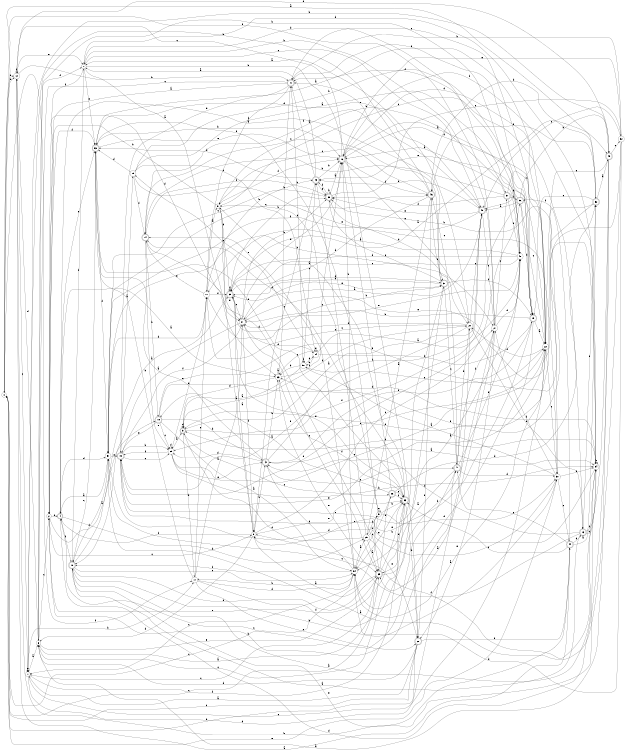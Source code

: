 digraph n44_1 {
__start0 [label="" shape="none"];

rankdir=LR;
size="8,5";

s0 [style="filled", color="black", fillcolor="white" shape="circle", label="0"];
s1 [style="filled", color="black", fillcolor="white" shape="circle", label="1"];
s2 [style="filled", color="black", fillcolor="white" shape="circle", label="2"];
s3 [style="rounded,filled", color="black", fillcolor="white" shape="doublecircle", label="3"];
s4 [style="rounded,filled", color="black", fillcolor="white" shape="doublecircle", label="4"];
s5 [style="filled", color="black", fillcolor="white" shape="circle", label="5"];
s6 [style="filled", color="black", fillcolor="white" shape="circle", label="6"];
s7 [style="filled", color="black", fillcolor="white" shape="circle", label="7"];
s8 [style="filled", color="black", fillcolor="white" shape="circle", label="8"];
s9 [style="filled", color="black", fillcolor="white" shape="circle", label="9"];
s10 [style="rounded,filled", color="black", fillcolor="white" shape="doublecircle", label="10"];
s11 [style="filled", color="black", fillcolor="white" shape="circle", label="11"];
s12 [style="filled", color="black", fillcolor="white" shape="circle", label="12"];
s13 [style="rounded,filled", color="black", fillcolor="white" shape="doublecircle", label="13"];
s14 [style="rounded,filled", color="black", fillcolor="white" shape="doublecircle", label="14"];
s15 [style="filled", color="black", fillcolor="white" shape="circle", label="15"];
s16 [style="rounded,filled", color="black", fillcolor="white" shape="doublecircle", label="16"];
s17 [style="filled", color="black", fillcolor="white" shape="circle", label="17"];
s18 [style="rounded,filled", color="black", fillcolor="white" shape="doublecircle", label="18"];
s19 [style="rounded,filled", color="black", fillcolor="white" shape="doublecircle", label="19"];
s20 [style="filled", color="black", fillcolor="white" shape="circle", label="20"];
s21 [style="filled", color="black", fillcolor="white" shape="circle", label="21"];
s22 [style="filled", color="black", fillcolor="white" shape="circle", label="22"];
s23 [style="filled", color="black", fillcolor="white" shape="circle", label="23"];
s24 [style="filled", color="black", fillcolor="white" shape="circle", label="24"];
s25 [style="filled", color="black", fillcolor="white" shape="circle", label="25"];
s26 [style="rounded,filled", color="black", fillcolor="white" shape="doublecircle", label="26"];
s27 [style="filled", color="black", fillcolor="white" shape="circle", label="27"];
s28 [style="rounded,filled", color="black", fillcolor="white" shape="doublecircle", label="28"];
s29 [style="filled", color="black", fillcolor="white" shape="circle", label="29"];
s30 [style="filled", color="black", fillcolor="white" shape="circle", label="30"];
s31 [style="rounded,filled", color="black", fillcolor="white" shape="doublecircle", label="31"];
s32 [style="filled", color="black", fillcolor="white" shape="circle", label="32"];
s33 [style="rounded,filled", color="black", fillcolor="white" shape="doublecircle", label="33"];
s34 [style="filled", color="black", fillcolor="white" shape="circle", label="34"];
s35 [style="rounded,filled", color="black", fillcolor="white" shape="doublecircle", label="35"];
s36 [style="rounded,filled", color="black", fillcolor="white" shape="doublecircle", label="36"];
s37 [style="rounded,filled", color="black", fillcolor="white" shape="doublecircle", label="37"];
s38 [style="rounded,filled", color="black", fillcolor="white" shape="doublecircle", label="38"];
s39 [style="rounded,filled", color="black", fillcolor="white" shape="doublecircle", label="39"];
s40 [style="filled", color="black", fillcolor="white" shape="circle", label="40"];
s41 [style="rounded,filled", color="black", fillcolor="white" shape="doublecircle", label="41"];
s42 [style="rounded,filled", color="black", fillcolor="white" shape="doublecircle", label="42"];
s43 [style="rounded,filled", color="black", fillcolor="white" shape="doublecircle", label="43"];
s44 [style="rounded,filled", color="black", fillcolor="white" shape="doublecircle", label="44"];
s45 [style="rounded,filled", color="black", fillcolor="white" shape="doublecircle", label="45"];
s46 [style="rounded,filled", color="black", fillcolor="white" shape="doublecircle", label="46"];
s47 [style="rounded,filled", color="black", fillcolor="white" shape="doublecircle", label="47"];
s48 [style="rounded,filled", color="black", fillcolor="white" shape="doublecircle", label="48"];
s49 [style="rounded,filled", color="black", fillcolor="white" shape="doublecircle", label="49"];
s50 [style="filled", color="black", fillcolor="white" shape="circle", label="50"];
s51 [style="filled", color="black", fillcolor="white" shape="circle", label="51"];
s52 [style="rounded,filled", color="black", fillcolor="white" shape="doublecircle", label="52"];
s53 [style="rounded,filled", color="black", fillcolor="white" shape="doublecircle", label="53"];
s54 [style="filled", color="black", fillcolor="white" shape="circle", label="54"];
s0 -> s52 [label="a"];
s0 -> s12 [label="b"];
s0 -> s35 [label="c"];
s0 -> s12 [label="d"];
s0 -> s30 [label="e"];
s0 -> s17 [label="f"];
s1 -> s6 [label="a"];
s1 -> s17 [label="b"];
s1 -> s22 [label="c"];
s1 -> s20 [label="d"];
s1 -> s1 [label="e"];
s1 -> s33 [label="f"];
s2 -> s18 [label="a"];
s2 -> s47 [label="b"];
s2 -> s8 [label="c"];
s2 -> s23 [label="d"];
s2 -> s4 [label="e"];
s2 -> s53 [label="f"];
s3 -> s45 [label="a"];
s3 -> s17 [label="b"];
s3 -> s26 [label="c"];
s3 -> s3 [label="d"];
s3 -> s22 [label="e"];
s3 -> s20 [label="f"];
s4 -> s23 [label="a"];
s4 -> s25 [label="b"];
s4 -> s47 [label="c"];
s4 -> s51 [label="d"];
s4 -> s53 [label="e"];
s4 -> s10 [label="f"];
s5 -> s40 [label="a"];
s5 -> s33 [label="b"];
s5 -> s0 [label="c"];
s5 -> s9 [label="d"];
s5 -> s5 [label="e"];
s5 -> s53 [label="f"];
s6 -> s33 [label="a"];
s6 -> s40 [label="b"];
s6 -> s2 [label="c"];
s6 -> s12 [label="d"];
s6 -> s35 [label="e"];
s6 -> s7 [label="f"];
s7 -> s21 [label="a"];
s7 -> s28 [label="b"];
s7 -> s45 [label="c"];
s7 -> s37 [label="d"];
s7 -> s53 [label="e"];
s7 -> s2 [label="f"];
s8 -> s39 [label="a"];
s8 -> s42 [label="b"];
s8 -> s36 [label="c"];
s8 -> s6 [label="d"];
s8 -> s33 [label="e"];
s8 -> s4 [label="f"];
s9 -> s8 [label="a"];
s9 -> s2 [label="b"];
s9 -> s13 [label="c"];
s9 -> s39 [label="d"];
s9 -> s21 [label="e"];
s9 -> s16 [label="f"];
s10 -> s39 [label="a"];
s10 -> s30 [label="b"];
s10 -> s54 [label="c"];
s10 -> s35 [label="d"];
s10 -> s34 [label="e"];
s10 -> s7 [label="f"];
s11 -> s9 [label="a"];
s11 -> s43 [label="b"];
s11 -> s31 [label="c"];
s11 -> s29 [label="d"];
s11 -> s14 [label="e"];
s11 -> s39 [label="f"];
s12 -> s44 [label="a"];
s12 -> s41 [label="b"];
s12 -> s1 [label="c"];
s12 -> s49 [label="d"];
s12 -> s7 [label="e"];
s12 -> s12 [label="f"];
s13 -> s10 [label="a"];
s13 -> s34 [label="b"];
s13 -> s51 [label="c"];
s13 -> s42 [label="d"];
s13 -> s52 [label="e"];
s13 -> s34 [label="f"];
s14 -> s45 [label="a"];
s14 -> s18 [label="b"];
s14 -> s31 [label="c"];
s14 -> s35 [label="d"];
s14 -> s29 [label="e"];
s14 -> s38 [label="f"];
s15 -> s40 [label="a"];
s15 -> s19 [label="b"];
s15 -> s24 [label="c"];
s15 -> s53 [label="d"];
s15 -> s30 [label="e"];
s15 -> s14 [label="f"];
s16 -> s19 [label="a"];
s16 -> s54 [label="b"];
s16 -> s12 [label="c"];
s16 -> s22 [label="d"];
s16 -> s20 [label="e"];
s16 -> s46 [label="f"];
s17 -> s21 [label="a"];
s17 -> s53 [label="b"];
s17 -> s28 [label="c"];
s17 -> s54 [label="d"];
s17 -> s11 [label="e"];
s17 -> s31 [label="f"];
s18 -> s54 [label="a"];
s18 -> s42 [label="b"];
s18 -> s29 [label="c"];
s18 -> s34 [label="d"];
s18 -> s48 [label="e"];
s18 -> s34 [label="f"];
s19 -> s22 [label="a"];
s19 -> s21 [label="b"];
s19 -> s41 [label="c"];
s19 -> s54 [label="d"];
s19 -> s8 [label="e"];
s19 -> s42 [label="f"];
s20 -> s7 [label="a"];
s20 -> s13 [label="b"];
s20 -> s11 [label="c"];
s20 -> s39 [label="d"];
s20 -> s45 [label="e"];
s20 -> s48 [label="f"];
s21 -> s10 [label="a"];
s21 -> s38 [label="b"];
s21 -> s35 [label="c"];
s21 -> s16 [label="d"];
s21 -> s31 [label="e"];
s21 -> s8 [label="f"];
s22 -> s54 [label="a"];
s22 -> s45 [label="b"];
s22 -> s30 [label="c"];
s22 -> s16 [label="d"];
s22 -> s48 [label="e"];
s22 -> s20 [label="f"];
s23 -> s23 [label="a"];
s23 -> s41 [label="b"];
s23 -> s24 [label="c"];
s23 -> s3 [label="d"];
s23 -> s35 [label="e"];
s23 -> s16 [label="f"];
s24 -> s40 [label="a"];
s24 -> s50 [label="b"];
s24 -> s15 [label="c"];
s24 -> s21 [label="d"];
s24 -> s24 [label="e"];
s24 -> s19 [label="f"];
s25 -> s35 [label="a"];
s25 -> s5 [label="b"];
s25 -> s43 [label="c"];
s25 -> s3 [label="d"];
s25 -> s28 [label="e"];
s25 -> s5 [label="f"];
s26 -> s18 [label="a"];
s26 -> s16 [label="b"];
s26 -> s54 [label="c"];
s26 -> s52 [label="d"];
s26 -> s33 [label="e"];
s26 -> s33 [label="f"];
s27 -> s35 [label="a"];
s27 -> s7 [label="b"];
s27 -> s37 [label="c"];
s27 -> s40 [label="d"];
s27 -> s28 [label="e"];
s27 -> s0 [label="f"];
s28 -> s1 [label="a"];
s28 -> s0 [label="b"];
s28 -> s0 [label="c"];
s28 -> s6 [label="d"];
s28 -> s44 [label="e"];
s28 -> s46 [label="f"];
s29 -> s3 [label="a"];
s29 -> s34 [label="b"];
s29 -> s22 [label="c"];
s29 -> s29 [label="d"];
s29 -> s42 [label="e"];
s29 -> s48 [label="f"];
s30 -> s50 [label="a"];
s30 -> s38 [label="b"];
s30 -> s44 [label="c"];
s30 -> s51 [label="d"];
s30 -> s34 [label="e"];
s30 -> s27 [label="f"];
s31 -> s4 [label="a"];
s31 -> s54 [label="b"];
s31 -> s47 [label="c"];
s31 -> s39 [label="d"];
s31 -> s38 [label="e"];
s31 -> s19 [label="f"];
s32 -> s51 [label="a"];
s32 -> s41 [label="b"];
s32 -> s45 [label="c"];
s32 -> s54 [label="d"];
s32 -> s16 [label="e"];
s32 -> s23 [label="f"];
s33 -> s9 [label="a"];
s33 -> s28 [label="b"];
s33 -> s6 [label="c"];
s33 -> s14 [label="d"];
s33 -> s54 [label="e"];
s33 -> s23 [label="f"];
s34 -> s10 [label="a"];
s34 -> s34 [label="b"];
s34 -> s3 [label="c"];
s34 -> s7 [label="d"];
s34 -> s48 [label="e"];
s34 -> s16 [label="f"];
s35 -> s8 [label="a"];
s35 -> s33 [label="b"];
s35 -> s1 [label="c"];
s35 -> s26 [label="d"];
s35 -> s2 [label="e"];
s35 -> s27 [label="f"];
s36 -> s45 [label="a"];
s36 -> s49 [label="b"];
s36 -> s22 [label="c"];
s36 -> s19 [label="d"];
s36 -> s43 [label="e"];
s36 -> s29 [label="f"];
s37 -> s16 [label="a"];
s37 -> s14 [label="b"];
s37 -> s22 [label="c"];
s37 -> s36 [label="d"];
s37 -> s40 [label="e"];
s37 -> s38 [label="f"];
s38 -> s16 [label="a"];
s38 -> s38 [label="b"];
s38 -> s51 [label="c"];
s38 -> s20 [label="d"];
s38 -> s32 [label="e"];
s38 -> s43 [label="f"];
s39 -> s49 [label="a"];
s39 -> s38 [label="b"];
s39 -> s21 [label="c"];
s39 -> s31 [label="d"];
s39 -> s33 [label="e"];
s39 -> s39 [label="f"];
s40 -> s11 [label="a"];
s40 -> s9 [label="b"];
s40 -> s39 [label="c"];
s40 -> s39 [label="d"];
s40 -> s21 [label="e"];
s40 -> s41 [label="f"];
s41 -> s2 [label="a"];
s41 -> s50 [label="b"];
s41 -> s6 [label="c"];
s41 -> s48 [label="d"];
s41 -> s19 [label="e"];
s41 -> s11 [label="f"];
s42 -> s34 [label="a"];
s42 -> s23 [label="b"];
s42 -> s47 [label="c"];
s42 -> s29 [label="d"];
s42 -> s53 [label="e"];
s42 -> s45 [label="f"];
s43 -> s7 [label="a"];
s43 -> s16 [label="b"];
s43 -> s8 [label="c"];
s43 -> s53 [label="d"];
s43 -> s38 [label="e"];
s43 -> s41 [label="f"];
s44 -> s52 [label="a"];
s44 -> s12 [label="b"];
s44 -> s33 [label="c"];
s44 -> s13 [label="d"];
s44 -> s47 [label="e"];
s44 -> s36 [label="f"];
s45 -> s39 [label="a"];
s45 -> s43 [label="b"];
s45 -> s27 [label="c"];
s45 -> s53 [label="d"];
s45 -> s38 [label="e"];
s45 -> s51 [label="f"];
s46 -> s25 [label="a"];
s46 -> s1 [label="b"];
s46 -> s9 [label="c"];
s46 -> s21 [label="d"];
s46 -> s41 [label="e"];
s46 -> s31 [label="f"];
s47 -> s35 [label="a"];
s47 -> s20 [label="b"];
s47 -> s46 [label="c"];
s47 -> s30 [label="d"];
s47 -> s40 [label="e"];
s47 -> s27 [label="f"];
s48 -> s15 [label="a"];
s48 -> s29 [label="b"];
s48 -> s29 [label="c"];
s48 -> s27 [label="d"];
s48 -> s30 [label="e"];
s48 -> s21 [label="f"];
s49 -> s6 [label="a"];
s49 -> s1 [label="b"];
s49 -> s32 [label="c"];
s49 -> s4 [label="d"];
s49 -> s22 [label="e"];
s49 -> s8 [label="f"];
s50 -> s3 [label="a"];
s50 -> s23 [label="b"];
s50 -> s43 [label="c"];
s50 -> s24 [label="d"];
s50 -> s22 [label="e"];
s50 -> s50 [label="f"];
s51 -> s4 [label="a"];
s51 -> s27 [label="b"];
s51 -> s46 [label="c"];
s51 -> s11 [label="d"];
s51 -> s48 [label="e"];
s51 -> s10 [label="f"];
s52 -> s49 [label="a"];
s52 -> s46 [label="b"];
s52 -> s19 [label="c"];
s52 -> s3 [label="d"];
s52 -> s21 [label="e"];
s52 -> s46 [label="f"];
s53 -> s22 [label="a"];
s53 -> s16 [label="b"];
s53 -> s10 [label="c"];
s53 -> s33 [label="d"];
s53 -> s16 [label="e"];
s53 -> s51 [label="f"];
s54 -> s25 [label="a"];
s54 -> s17 [label="b"];
s54 -> s1 [label="c"];
s54 -> s42 [label="d"];
s54 -> s14 [label="e"];
s54 -> s10 [label="f"];

}